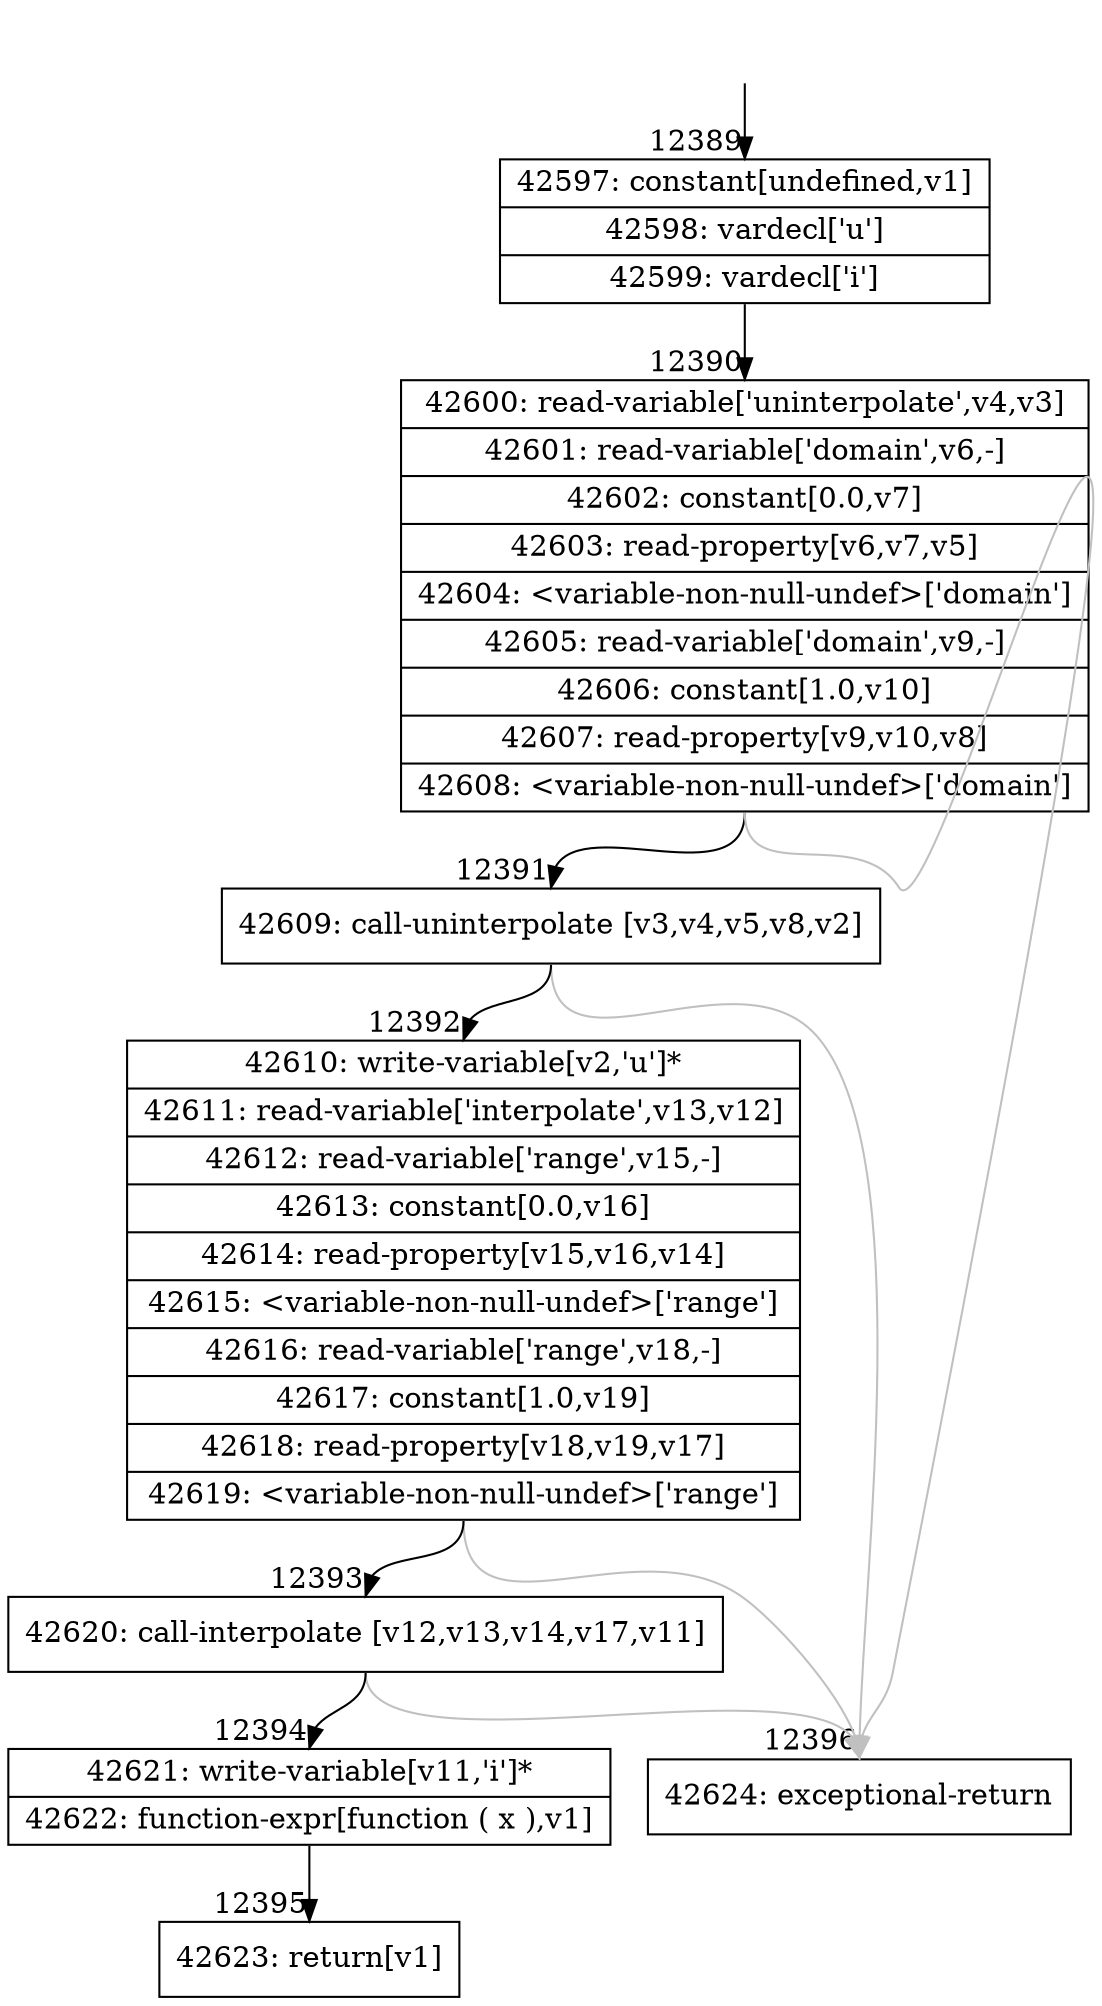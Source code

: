 digraph {
rankdir="TD"
BB_entry1142[shape=none,label=""];
BB_entry1142 -> BB12389 [tailport=s, headport=n, headlabel="    12389"]
BB12389 [shape=record label="{42597: constant[undefined,v1]|42598: vardecl['u']|42599: vardecl['i']}" ] 
BB12389 -> BB12390 [tailport=s, headport=n, headlabel="      12390"]
BB12390 [shape=record label="{42600: read-variable['uninterpolate',v4,v3]|42601: read-variable['domain',v6,-]|42602: constant[0.0,v7]|42603: read-property[v6,v7,v5]|42604: \<variable-non-null-undef\>['domain']|42605: read-variable['domain',v9,-]|42606: constant[1.0,v10]|42607: read-property[v9,v10,v8]|42608: \<variable-non-null-undef\>['domain']}" ] 
BB12390 -> BB12391 [tailport=s, headport=n, headlabel="      12391"]
BB12390 -> BB12396 [tailport=s, headport=n, color=gray, headlabel="      12396"]
BB12391 [shape=record label="{42609: call-uninterpolate [v3,v4,v5,v8,v2]}" ] 
BB12391 -> BB12392 [tailport=s, headport=n, headlabel="      12392"]
BB12391 -> BB12396 [tailport=s, headport=n, color=gray]
BB12392 [shape=record label="{42610: write-variable[v2,'u']*|42611: read-variable['interpolate',v13,v12]|42612: read-variable['range',v15,-]|42613: constant[0.0,v16]|42614: read-property[v15,v16,v14]|42615: \<variable-non-null-undef\>['range']|42616: read-variable['range',v18,-]|42617: constant[1.0,v19]|42618: read-property[v18,v19,v17]|42619: \<variable-non-null-undef\>['range']}" ] 
BB12392 -> BB12393 [tailport=s, headport=n, headlabel="      12393"]
BB12392 -> BB12396 [tailport=s, headport=n, color=gray]
BB12393 [shape=record label="{42620: call-interpolate [v12,v13,v14,v17,v11]}" ] 
BB12393 -> BB12394 [tailport=s, headport=n, headlabel="      12394"]
BB12393 -> BB12396 [tailport=s, headport=n, color=gray]
BB12394 [shape=record label="{42621: write-variable[v11,'i']*|42622: function-expr[function ( x ),v1]}" ] 
BB12394 -> BB12395 [tailport=s, headport=n, headlabel="      12395"]
BB12395 [shape=record label="{42623: return[v1]}" ] 
BB12396 [shape=record label="{42624: exceptional-return}" ] 
//#$~ 7440
}
